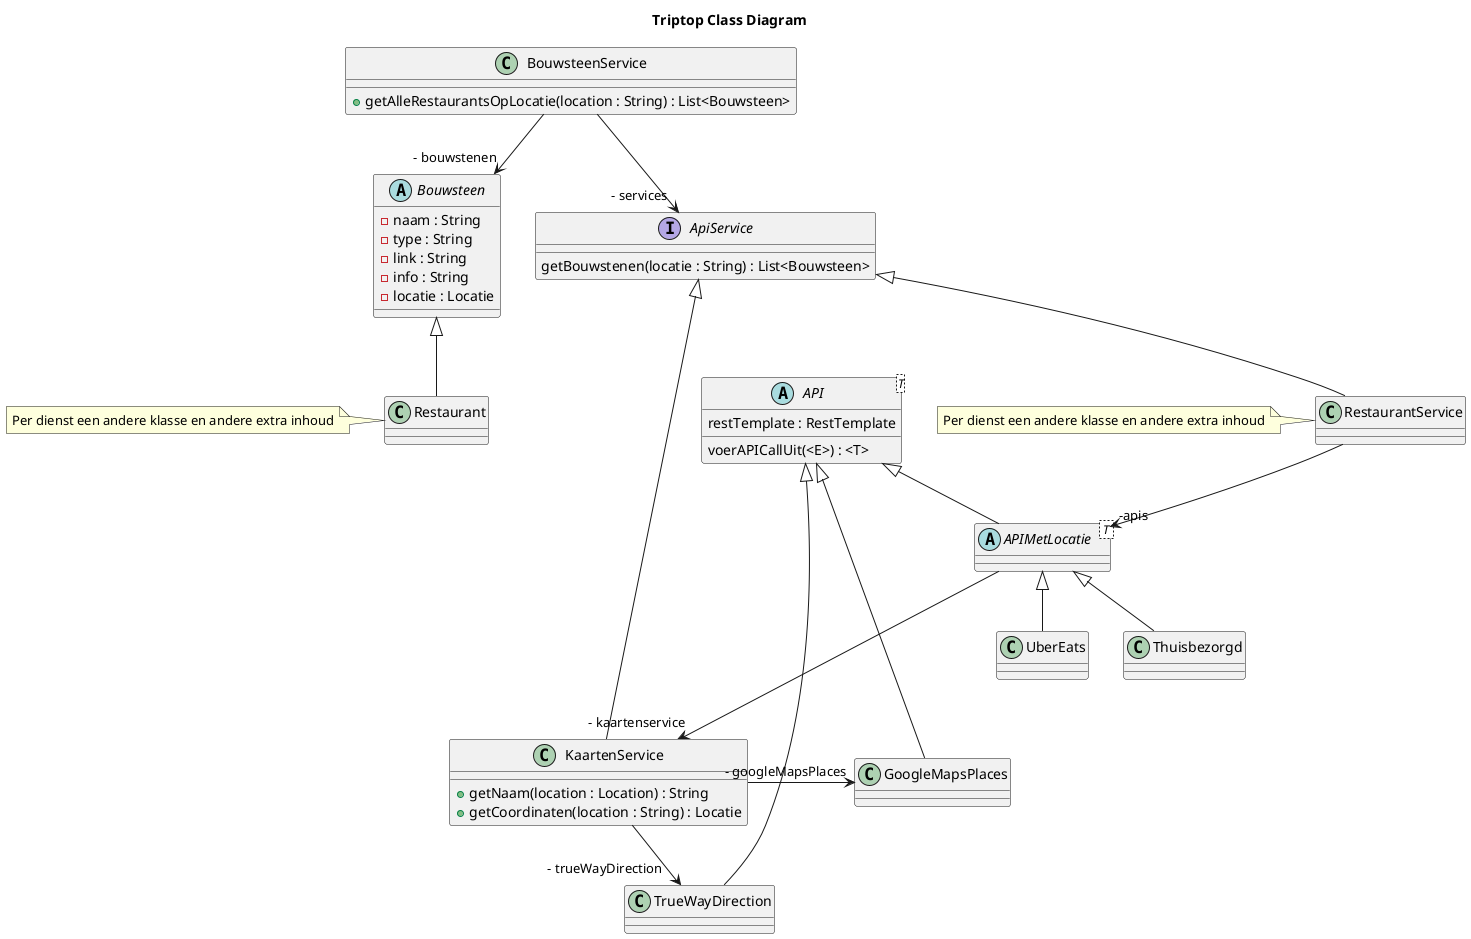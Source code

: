 @startuml
title Triptop Class Diagram

class BouwsteenService{
  +getAlleRestaurantsOpLocatie(location : String) : List<Bouwsteen>
}

abstract class Bouwsteen {
    - naam : String
    - type : String
    - link : String
    - info : String
    - locatie : Locatie
}

class Restaurant
note left: Per dienst een andere klasse en andere extra inhoud

interface ApiService{
    getBouwstenen(locatie : String) : List<Bouwsteen>
}

class KaartenService{
    +getNaam(location : Location) : String
    +getCoordinaten(location : String) : Locatie
}

abstract class API <T> {
    restTemplate : RestTemplate
    voerAPICallUit(<E>) : <T>
}

abstract class APIMetLocatie < T >

class UberEats
class Thuisbezorgd
class GoogleMapsPlaces
class TrueWayDirection
class RestaurantService
note left: Per dienst een andere klasse en andere extra inhoud

BouwsteenService -->"- bouwstenen" Bouwsteen
Bouwsteen ^-- Restaurant
BouwsteenService -->" - services" ApiService
ApiService ^-- RestaurantService
API ^-- APIMetLocatie
APIMetLocatie ---> "- kaartenservice" KaartenService
APIMetLocatie ^-- UberEats
APIMetLocatie ^-- Thuisbezorgd
ApiService ^-- KaartenService
RestaurantService --> "-apis" APIMetLocatie
API ^-- TrueWayDirection
API ^-- GoogleMapsPlaces
KaartenService -->"- trueWayDirection" TrueWayDirection
KaartenService ->"- googleMapsPlaces" GoogleMapsPlaces
@enduml